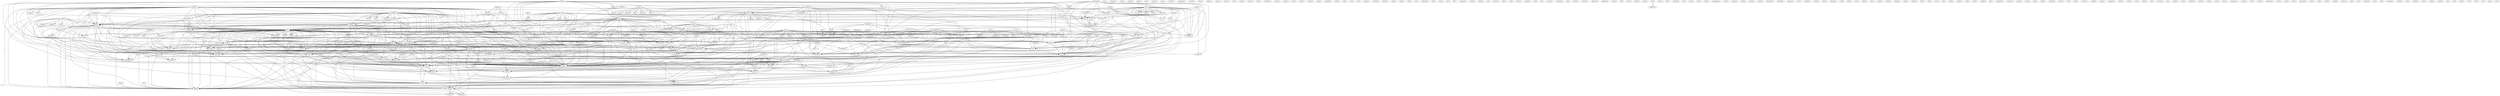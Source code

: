 digraph G {
  home [ label="home(15)" ];
  blast [ label="blast(1)" ];
  pace [ label="pace(4)" ];
  ran [ label="ran(2)" ];
  pinch [ label="pinch(3)" ];
  game [ label="game(21)" ];
  hit [ label="hit(4)" ];
  shot [ label="shot(1)" ];
  park [ label="park(6)" ];
  hit [ label="hit(4)" ];
  run [ label="run(11)" ];
  hit [ label="hit(2)" ];
  weekend [ label="weekend(3)" ];
  field [ label="field(3)" ];
  nobody [ label="nobody(1)" ];
  runs [ label="runs(1)" ];
  win [ label="win(4)" ];
  threw [ label="threw(5)" ];
  plate [ label="plate(2)" ];
  top [ label="top(2)" ];
  win [ label="win(3)" ];
  center [ label="center(4)" ];
  doubleheader [ label="doubleheader(4)" ];
  score [ label="score(5)" ];
  innings [ label="innings(1)" ];
  pinch [ label="pinch(1)" ];
  center [ label="center(1)" ];
  added [ label="added(2)" ];
  inning [ label="inning(6)" ];
  record [ label="record(1)" ];
  solo [ label="solo(1)" ];
  gamed [ label="gamed(1)" ];
  remarked [ label="remarked(4)" ];
  keep [ label="keep(1)" ];
  tire [ label="tire(1)" ];
  comeback [ label="comeback(1)" ];
  staub [ label="staub(1)" ];
  catcher [ label="catcher(1)" ];
  power [ label="power(2)" ];
  gather [ label="gather(1)" ];
  tad [ label="tad(1)" ];
  tie [ label="tie(4)" ];
  roll [ label="roll(1)" ];
  continued [ label="continued(2)" ];
  analysis [ label="analysis(1)" ];
  steve [ label="steve(2)" ];
  battle [ label="battle(1)" ];
  outdueled [ label="outdueled(2)" ];
  start [ label="start(1)" ];
  throws [ label="throws(1)" ];
  dig [ label="dig(1)" ];
  dirt [ label="dirt(1)" ];
  practice [ label="practice(1)" ];
  cause [ label="cause(1)" ];
  chance [ label="chance(2)" ];
  induced [ label="induced(2)" ];
  pop [ label="pop(1)" ];
  bunt [ label="bunt(2)" ];
  attempt [ label="attempt(1)" ];
  strikeout [ label="strikeout(1)" ];
  brought [ label="brought(1)" ];
  centerfielder [ label="centerfielder(1)" ];
  came [ label="came(1)" ];
  outfield [ label="outfield(3)" ];
  pitching [ label="pitching(3)" ];
  hartnett [ label="hartnett(1)" ];
  campanella [ label="campanella(1)" ];
  rose [ label="rose(4)" ];
  singled [ label="singled(1)" ];
  sustain [ label="sustain(1)" ];
  pressure [ label="pressure(1)" ];
  puts [ label="puts(1)" ];
  went [ label="went(1)" ];
  scored [ label="scored(4)" ];
  lot [ label="lot(1)" ];
  play [ label="play(3)" ];
  credit [ label="credit(1)" ];
  play [ label="play(1)" ];
  fly [ label="fly(1)" ];
  platoons [ label="platoons(1)" ];
  lifted [ label="lifted(1)" ];
  narleski [ label="narleski(1)" ];
  doubled [ label="doubled(3)" ];
  moved [ label="moved(1)" ];
  defense [ label="defense(3)" ];
  pitched [ label="pitched(1)" ];
  strawberry [ label="strawberry(2)" ];
  groundout [ label="groundout(1)" ];
  lineup [ label="lineup(1)" ];
  schmidt [ label="schmidt(1)" ];
  cut [ label="cut(1)" ];
  draw [ label="draw(1)" ];
  total [ label="total(1)" ];
  allowed [ label="allowed(3)" ];
  cut [ label="cut(1)" ];
  pitch [ label="pitch(1)" ];
  year [ label="year(3)" ];
  walked [ label="walked(2)" ];
  beat [ label="beat(2)" ];
  speed [ label="speed(3)" ];
  pitch [ label="pitch(2)" ];
  prevent [ label="prevent(1)" ];
  beat [ label="beat(2)" ];
  trouble [ label="trouble(2)" ];
  realize [ label="realize(1)" ];
  ball [ label="ball(4)" ];
  made [ label="made(2)" ];
  go [ label="go(2)" ];
  place [ label="place(5)" ];
  played [ label="played(1)" ];
  takes [ label="takes(1)" ];
  wilhelm [ label="wilhelm(1)" ];
  friday [ label="friday(6)" ];
  won [ label="won(1)" ];
  failed [ label="failed(1)" ];
  way [ label="way(3)" ];
  revitalize [ label="revitalize(1)" ];
  triumphed [ label="triumphed(1)" ];
  tonight [ label="tonight(1)" ];
  won [ label="won(1)" ];
  chopping [ label="chopping(1)" ];
  outshone [ label="outshone(1)" ];
  stole [ label="stole(1)" ];
  decided [ label="decided(1)" ];
  mess [ label="mess(1)" ];
  st [ label="st(2)" ];
  manager [ label="manager(2)" ];
  season [ label="season(5)" ];
  give [ label="give(3)" ];
  dugout [ label="dugout(1)" ];
  battled [ label="battled(1)" ];
  series [ label="series(8)" ];
  bullet [ label="bullet(2)" ];
  dennis [ label="dennis(1)" ];
  joe [ label="joe(1)" ];
  faced [ label="faced(1)" ];
  bench [ label="bench(1)" ];
  hill [ label="hill(1)" ];
  course [ label="course(1)" ];
  sent [ label="sent(1)" ];
  slugfest [ label="slugfest(1)" ];
  earned [ label="earned(1)" ];
  chuck [ label="chuck(2)" ];
  gap [ label="gap(2)" ];
  lashed [ label="lashed(1)" ];
  stop [ label="stop(1)" ];
  baylor [ label="baylor(1)" ];
  pittsburgh [ label="pittsburgh(2)" ];
  edu [ label="edu(2)" ];
  thing [ label="thing(1)" ];
  po [ label="po(2)" ];
  slump [ label="slump(1)" ];
  spoke [ label="spoke(1)" ];
  pitcher [ label="pitcher(1)" ];
  th [ label="th(1)" ];
  back [ label="back(1)" ];
  dxf [ label="dxf(2)" ];
  contest [ label="contest(1)" ];
  week [ label="week(1)" ];
  team [ label="team(7)" ];
  thirteenth [ label="thirteenth(1)" ];
  parrish [ label="parrish(1)" ];
  seesaw [ label="seesaw(1)" ];
  launched [ label="launched(2)" ];
  make [ label="make(1)" ];
  homer [ label="homer(4)" ];
  rocket [ label="rocket(1)" ];
  sign [ label="sign(1)" ];
  drysdale [ label="drysdale(1)" ];
  hitter [ label="hitter(3)" ];
  base [ label="base(1)" ];
  throw [ label="throw(2)" ];
  reached [ label="reached(1)" ];
  chop [ label="chop(2)" ];
  dean [ label="dean(1)" ];
  threat [ label="threat(1)" ];
  rotation [ label="rotation(1)" ];
  glenn [ label="glenn(1)" ];
  montreal [ label="montreal(1)" ];
  santo [ label="santo(3)" ];
  righthander [ label="righthander(1)" ];
  explained [ label="explained(1)" ];
  lacked [ label="lacked(1)" ];
  rube [ label="rube(1)" ];
  bullpen [ label="bullpen(2)" ];
  bottom [ label="bottom(1)" ];
  tried [ label="tried(1)" ];
  maintain [ label="maintain(1)" ];
  lead [ label="lead(2)" ];
  grabbed [ label="grabbed(1)" ];
  triumph [ label="triumph(1)" ];
  ice [ label="ice(1)" ];
  face [ label="face(1)" ];
  part [ label="part(1)" ];
  tommy [ label="tommy(1)" ];
  victory [ label="victory(2)" ];
  bill [ label="bill(5)" ];
  conclude [ label="conclude(1)" ];
  tantrum [ label="tantrum(1)" ];
  schmidt [ label="schmidt(4)" ];
  finger [ label="finger(1)" ];
  affair [ label="affair(1)" ];
  haven [ label="haven(1)" ];
  tudor [ label="tudor(1)" ];
  biz [ label="biz(1)" ];
  christobel [ label="christobel(1)" ];
  trade [ label="trade(1)" ];
  homered [ label="homered(1)" ];
  looked [ label="looked(1)" ];
  felt [ label="felt(1)" ];
  sweep [ label="sweep(1)" ];
  opponent [ label="opponent(1)" ];
  co [ label="co(1)" ];
  cake [ label="cake(1)" ];
  point [ label="point(1)" ];
  pushed [ label="pushed(1)" ];
  saw [ label="saw(1)" ];
  hold [ label="hold(1)" ];
  dome [ label="dome(1)" ];
  cub [ label="cub(1)" ];
  line [ label="line(1)" ];
  grounder [ label="grounder(1)" ];
  fell [ label="fell(1)" ];
  joe [ label="joe(2)" ];
  candelaria [ label="candelaria(1)" ];
  willie [ label="willie(2)" ];
  sutton [ label="sutton(1)" ];
  dodger [ label="dodger(1)" ];
  ott [ label="ott(1)" ];
  division [ label="division(1)" ];
  foster [ label="foster(1)" ];
  mike [ label="mike(1)" ];
  walt [ label="walt(1)" ];
  astrodome [ label="astrodome(2)" ];
  took [ label="took(5)" ];
  schedule [ label="schedule(2)" ];
  shift [ label="shift(1)" ];
  managed [ label="managed(1)" ];
  close [ label="close(1)" ];
  saturday [ label="saturday(6)" ];
  help [ label="help(1)" ];
  faltered [ label="faltered(1)" ];
  franco [ label="franco(1)" ];
  average [ label="average(1)" ];
  chicago [ label="chicago(2)" ];
  lord [ label="lord(1)" ];
  jim [ label="jim(1)" ];
  philadelphia [ label="philadelphia(2)" ];
  munson [ label="munson(1)" ];
  countered [ label="countered(1)" ];
  hank [ label="hank(1)" ];
  age [ label="age(1)" ];
  detroit [ label="detroit(1)" ];
  nastness [ label="nastness(1)" ];
  defensive [ label="defensive(1)" ];
  delahanty [ label="delahanty(1)" ];
  mark [ label="mark(2)" ];
  carter [ label="carter(1)" ];
  davis [ label="davis(1)" ];
  playing [ label="playing(1)" ];
  leads [ label="leads(1)" ];
  fact [ label="fact(3)" ];
  responded [ label="responded(1)" ];
  popped [ label="popped(2)" ];
  winked [ label="winked(1)" ];
  rick [ label="rick(1)" ];
  baltimore [ label="baltimore(4)" ];
  reese [ label="reese(1)" ];
  wall [ label="wall(1)" ];
  foot [ label="foot(1)" ];
  denied [ label="denied(1)" ];
  seems [ label="seems(1)" ];
  gordon [ label="gordon(1)" ];
  met [ label="met(2)" ];
  afternoon [ label="afternoon(2)" ];
  wound [ label="wound(1)" ];
  lost [ label="lost(1)" ];
  klein [ label="klein(1)" ];
  fired [ label="fired(1)" ];
  francisco [ label="francisco(1)" ];
  appeared [ label="appeared(1)" ];
  california [ label="california(1)" ];
  ernie [ label="ernie(2)" ];
  tug [ label="tug(1)" ];
  casey [ label="casey(1)" ];
  robin [ label="robin(1)" ];
  ralph [ label="ralph(1)" ];
  nolan [ label="nolan(2)" ];
  oaksaselphia [ label="oaksaselphia(1)" ];
  lance [ label="lance(1)" ];
  support [ label="support(1)" ];
  boone [ label="boone(2)" ];
  grounded [ label="grounded(1)" ];
  entered [ label="entered(2)" ];
  aaron [ label="aaron(3)" ];
  diego [ label="diego(1)" ];
  infield [ label="infield(1)" ];
  mackey [ label="mackey(1)" ];
  league [ label="league(1)" ];
  milwaukee [ label="milwaukee(1)" ];
  allen [ label="allen(1)" ];
  ed [ label="ed(1)" ];
  told [ label="told(1)" ];
  blackwell [ label="blackwell(1)" ];
  fernando [ label="fernando(1)" ];
  west [ label="west(2)" ];
  reulbach [ label="reulbach(1)" ];
  tossed [ label="tossed(1)" ];
  john [ label="john(4)" ];
  hurled [ label="hurled(1)" ];
  man [ label="man(1)" ];
  threatened [ label="threatened(1)" ];
  ernie [ label="ernie(1)" ];
  joe [ label="joe(1)" ];
  brock [ label="brock(1)" ];
  browning [ label="browning(1)" ];
  stuff [ label="stuff(1)" ];
  nellie [ label="nellie(1)" ];
  scott [ label="scott(1)" ];
  deficit [ label="deficit(1)" ];
  plan [ label="plan(1)" ];
  seaver [ label="seaver(1)" ];
  seattle [ label="seattle(1)" ];
  tekulve [ label="tekulve(3)" ];
  order [ label="order(1)" ];
  spot [ label="spot(1)" ];
  bunning [ label="bunning(1)" ];
  couple [ label="couple(1)" ];
  found [ label="found(1)" ];
  refused [ label="refused(1)" ];
  trillo [ label="trillo(1)" ];
  ryne [ label="ryne(1)" ];
  error [ label="error(1)" ];
  pull [ label="pull(1)" ];
  furillo [ label="furillo(1)" ];
  subject [ label="subject(1)" ];
  bert [ label="bert(1)" ];
  erase [ label="erase(1)" ];
  york [ label="york(3)" ];
  waddell [ label="waddell(1)" ];
  niekro [ label="niekro(1)" ];
  cruz [ label="cruz(2)" ];
  alexander [ label="alexander(2)" ];
  carlton [ label="carlton(3)" ];
  time [ label="time(3)" ];
  shallow [ label="shallow(1)" ];
  bell [ label="bell(3)" ];
  kiki [ label="kiki(1)" ];
  klein [ label="klein(4)" ];
  strike [ label="strike(1)" ];
  poem [ label="poem(1)" ];
  minnesota [ label="minnesota(1)" ];
  marichal [ label="marichal(1)" ];
  ground [ label="ground(1)" ];
  grover [ label="grover(1)" ];
  ron [ label="ron(2)" ];
  doug [ label="doug(1)" ];
  phillie [ label="phillie(1)" ];
  wynn [ label="wynn(1)" ];
  clemente [ label="clemente(1)" ];
  wilson [ label="wilson(1)" ];
  carl [ label="carl(1)" ];
  sunday [ label="sunday(8)" ];
  dick [ label="dick(4)" ];
  eddie [ label="eddie(1)" ];
  reuschel [ label="reuschel(1)" ];
  winfield [ label="winfield(1)" ];
  jackie [ label="jackie(1)" ];
  mcginnity [ label="mcginnity(1)" ];
  reason [ label="reason(1)" ];
  orosco [ label="orosco(1)" ];
  lasts [ label="lasts(1)" ];
  monday [ label="monday(2)" ];
  stood [ label="stood(1)" ];
  afford [ label="afford(2)" ];
  slid [ label="slid(1)" ];
  mccovey [ label="mccovey(1)" ];
  job [ label="job(1)" ];
  ray [ label="ray(1)" ];
  runner [ label="runner(1)" ];
  astro [ label="astro(1)" ];
  paige [ label="paige(2)" ];
  cuyler [ label="cuyler(2)" ];
  lombardi [ label="lombardi(1)" ];
  boston [ label="boston(1)" ];
  redding [ label="redding(1)" ];
  doran [ label="doran(1)" ];
  cleveland [ label="cleveland(2)" ];
  jesse [ label="jesse(1)" ];
  bowa [ label="bowa(1)" ];
  ron [ label="ron(2)" ];
  washington [ label="washington(1)" ];
  wagner [ label="wagner(1)" ];
  sandberg [ label="sandberg(2)" ];
  boswaukta [ label="boswaukta(1)" ];
  chet [ label="chet(1)" ];
  martinez [ label="martinez(1)" ];
  variety [ label="variety(1)" ];
  smith [ label="smith(2)" ];
  valenzuela [ label="valenzuela(1)" ];
  honus [ label="honus(1)" ];
  ashburn [ label="ashburn(4)" ];
  gary [ label="gary(1)" ];
  kiner [ label="kiner(1)" ];
  possessed [ label="possessed(1)" ];
  lee [ label="lee(1)" ];
  pete [ label="pete(2)" ];
  gordon [ label="gordon(1)" ];
  brewer [ label="brewer(2)" ];
  barry [ label="barry(1)" ];
  vida [ label="vida(1)" ];
  month [ label="month(1)" ];
  swiped [ label="swiped(1)" ];
  dawson [ label="dawson(1)" ];
  hug [ label="hug(1)" ];
  houston [ label="houston(2)" ];
  fox [ label="fox(2)" ];
  madlock [ label="madlock(1)" ];
  wee [ label="wee(1)" ];
  burdette [ label="burdette(1)" ];
  tom [ label="tom(2)" ];
  pee [ label="pee(1)" ];
  wondered [ label="wondered(1)" ];
  heaven [ label="heaven(1)" ];
  ryan [ label="ryan(2)" ];
  mookie [ label="mookie(1)" ];
  madlock [ label="madlock(1)" ];
  bruce [ label="bruce(2)" ];
  sutter [ label="sutter(2)" ];
  mcgriff [ label="mcgriff(2)" ];
  city [ label="city(1)" ];
  mel [ label="mel(2)" ];
  thurm [ label="thurm(1)" ];
  atas [ label="atas(1)" ];
  cwru [ label="cwru(2)" ];
  roy [ label="roy(1)" ];
  papa [ label="papa(2)" ];
  jose [ label="jose(2)" ];
  mcgraw [ label="mcgraw(1)" ];
  home -> blast [ label="1" ];
  home -> pace [ label="1" ];
  home -> ran [ label="1" ];
  home -> pinch [ label="1" ];
  home -> game [ label="1" ];
  home -> hit [ label="1" ];
  home -> shot [ label="1" ];
  home -> park [ label="1" ];
  home -> hit [ label="1" ];
  home -> run [ label="2" ];
  home -> hit [ label="1" ];
  home -> weekend [ label="1" ];
  home -> field [ label="1" ];
  home -> nobody [ label="2" ];
  home -> runs [ label="8" ];
  home -> win [ label="1" ];
  home -> threw [ label="1" ];
  home -> plate [ label="2" ];
  home -> top [ label="1" ];
  home -> win [ label="1" ];
  home -> center [ label="1" ];
  home -> doubleheader [ label="1" ];
  home -> score [ label="1" ];
  home -> innings [ label="1" ];
  home -> pinch [ label="1" ];
  home -> center [ label="1" ];
  home -> added [ label="1" ];
  home -> inning [ label="1" ];
  home -> record [ label="1" ];
  home -> solo [ label="1" ];
  home -> gamed [ label="1" ];
  home -> remarked [ label="2" ];
  home -> keep [ label="1" ];
  power -> remarked [ label="1" ];
  tie -> roll [ label="1" ];
  tie -> continued [ label="1" ];
  tie -> innings [ label="1" ];
  steve -> battle [ label="1" ];
  steve -> game [ label="2" ];
  steve -> outdueled [ label="2" ];
  steve -> start [ label="1" ];
  steve -> throws [ label="1" ];
  steve -> dig [ label="1" ];
  steve -> dirt [ label="1" ];
  steve -> practice [ label="1" ];
  chance -> pinch [ label="1" ];
  chance -> induced [ label="1" ];
  chance -> hit [ label="1" ];
  chance -> hit [ label="1" ];
  chance -> pop [ label="1" ];
  chance -> hit [ label="1" ];
  chance -> bunt [ label="1" ];
  chance -> attempt [ label="1" ];
  chance -> strikeout [ label="1" ];
  chance -> brought [ label="1" ];
  chance -> pinch [ label="1" ];
  chance -> centerfielder [ label="1" ];
  chance -> came [ label="1" ];
  chance -> inning [ label="1" ];
  outfield -> hit [ label="1" ];
  outfield -> hit [ label="1" ];
  outfield -> hit [ label="1" ];
  outfield -> runs [ label="1" ];
  outfield -> pitching [ label="1" ];
  rose -> singled [ label="1" ];
  rose -> sustain [ label="1" ];
  rose -> pace [ label="1" ];
  rose -> hit [ label="1" ];
  rose -> pressure [ label="1" ];
  rose -> hit [ label="1" ];
  rose -> hit [ label="1" ];
  rose -> puts [ label="1" ];
  rose -> went [ label="1" ];
  rose -> scored [ label="1" ];
  rose -> lot [ label="1" ];
  rose -> play [ label="1" ];
  rose -> top [ label="1" ];
  rose -> credit [ label="1" ];
  rose -> play [ label="1" ];
  rose -> center [ label="1" ];
  rose -> fly [ label="1" ];
  rose -> center [ label="1" ];
  rose -> platoons [ label="1" ];
  rose -> lifted [ label="1" ];
  doubled -> moved [ label="1" ];
  doubled -> defense [ label="1" ];
  doubled -> pitched [ label="1" ];
  doubled -> win [ label="1" ];
  doubled -> win [ label="1" ];
  doubled -> gamed [ label="1" ];
  strawberry -> singled [ label="1" ];
  strawberry -> ran [ label="1" ];
  strawberry -> pinch [ label="1" ];
  strawberry -> induced [ label="1" ];
  strawberry -> groundout [ label="1" ];
  strawberry -> run [ label="1" ];
  strawberry -> top [ label="1" ];
  strawberry -> pinch [ label="1" ];
  strawberry -> inning [ label="1" ];
  schmidt -> singled [ label="1" ];
  schmidt -> cut [ label="1" ];
  schmidt -> draw [ label="1" ];
  schmidt -> total [ label="1" ];
  schmidt -> allowed [ label="1" ];
  schmidt -> cut [ label="1" ];
  schmidt -> run [ label="1" ];
  schmidt -> pitch [ label="1" ];
  schmidt -> year [ label="1" ];
  schmidt -> walked [ label="1" ];
  schmidt -> beat [ label="1" ];
  schmidt -> speed [ label="1" ];
  schmidt -> pitch [ label="1" ];
  schmidt -> prevent [ label="1" ];
  schmidt -> beat [ label="1" ];
  schmidt -> trouble [ label="1" ];
  schmidt -> realize [ label="1" ];
  schmidt -> ball [ label="1" ];
  moved -> defense [ label="1" ];
  moved -> singled [ label="1" ];
  moved -> made [ label="1" ];
  moved -> go [ label="1" ];
  moved -> place [ label="1" ];
  moved -> played [ label="1" ];
  defense -> takes [ label="1" ];
  defense -> year [ label="1" ];
  defense -> runs [ label="1" ];
  singled -> ran [ label="1" ];
  singled -> pinch [ label="1" ];
  singled -> hit [ label="1" ];
  singled -> hit [ label="1" ];
  singled -> run [ label="1" ];
  singled -> hit [ label="1" ];
  singled -> top [ label="1" ];
  singled -> pinch [ label="1" ];
  singled -> inning [ label="1" ];
  friday -> won [ label="1" ];
  friday -> game [ label="2" ];
  friday -> failed [ label="1" ];
  friday -> outdueled [ label="1" ];
  friday -> way [ label="1" ];
  friday -> revitalize [ label="1" ];
  friday -> pitched [ label="1" ];
  friday -> roll [ label="1" ];
  friday -> triumphed [ label="1" ];
  friday -> tonight [ label="1" ];
  friday -> won [ label="1" ];
  friday -> chopping [ label="1" ];
  friday -> continued [ label="2" ];
  friday -> outshone [ label="1" ];
  friday -> doubleheader [ label="1" ];
  friday -> stole [ label="1" ];
  friday -> pitching [ label="1" ];
  friday -> decided [ label="1" ];
  friday -> mess [ label="1" ];
  friday -> st [ label="1" ];
  friday -> manager [ label="1" ];
  pace -> season [ label="1" ];
  pace -> give [ label="1" ];
  pace -> record [ label="1" ];
  battled -> innings [ label="1" ];
  battled -> series [ label="1" ];
  cut -> bullet [ label="1" ];
  cut -> threw [ label="1" ];
  cut -> center [ label="1" ];
  cut -> prevent [ label="1" ];
  cut -> center [ label="1" ];
  joe -> game [ label="1" ];
  joe -> faced [ label="1" ];
  joe -> bench [ label="1" ];
  joe -> pitched [ label="1" ];
  joe -> hill [ label="1" ];
  joe -> course [ label="1" ];
  joe -> pitching [ label="1" ];
  joe -> sent [ label="1" ];
  joe -> slugfest [ label="1" ];
  joe -> inning [ label="1" ];
  joe -> earned [ label="1" ];
  chuck -> hit [ label="1" ];
  chuck -> gap [ label="1" ];
  chuck -> pressure [ label="1" ];
  chuck -> hit [ label="1" ];
  chuck -> hit [ label="1" ];
  chuck -> puts [ label="1" ];
  chuck -> lot [ label="1" ];
  chuck -> lashed [ label="1" ];
  chuck -> credit [ label="1" ];
  chuck -> center [ label="1" ];
  chuck -> center [ label="1" ];
  chuck -> platoons [ label="1" ];
  pittsburgh -> edu [ label="1" ];
  pittsburgh -> thing [ label="1" ];
  pittsburgh -> po [ label="1" ];
  pittsburgh -> park [ label="1" ];
  pittsburgh -> slump [ label="1" ];
  pittsburgh -> weekend [ label="1" ];
  pittsburgh -> spoke [ label="1" ];
  pittsburgh -> play [ label="1" ];
  pittsburgh -> play [ label="1" ];
  pittsburgh -> pitcher [ label="1" ];
  pittsburgh -> th [ label="1" ];
  pittsburgh -> st [ label="1" ];
  pittsburgh -> back [ label="1" ];
  pittsburgh -> dxf [ label="1" ];
  ran -> made [ label="1" ];
  season -> place [ label="1" ];
  team -> edu [ label="1" ];
  team -> thing [ label="1" ];
  team -> po [ label="1" ];
  team -> park [ label="1" ];
  team -> slump [ label="1" ];
  team -> weekend [ label="1" ];
  team -> spoke [ label="1" ];
  team -> beat [ label="1" ];
  team -> play [ label="1" ];
  team -> speed [ label="1" ];
  team -> give [ label="1" ];
  team -> play [ label="1" ];
  team -> pitcher [ label="1" ];
  team -> beat [ label="1" ];
  team -> series [ label="2" ];
  team -> st [ label="1" ];
  team -> dxf [ label="1" ];
  team -> remarked [ label="2" ];
  launched -> park [ label="1" ];
  launched -> run [ label="1" ];
  launched -> make [ label="1" ];
  launched -> runs [ label="1" ];
  launched -> win [ label="1" ];
  launched -> win [ label="1" ];
  launched -> center [ label="1" ];
  launched -> homer [ label="2" ];
  launched -> score [ label="1" ];
  launched -> rocket [ label="1" ];
  launched -> center [ label="1" ];
  launched -> sign [ label="1" ];
  drysdale -> game [ label="1" ];
  drysdale -> hill [ label="1" ];
  drysdale -> pitch [ label="1" ];
  drysdale -> pitch [ label="1" ];
  drysdale -> hitter [ label="1" ];
  drysdale -> base [ label="1" ];
  drysdale -> sent [ label="1" ];
  drysdale -> throw [ label="1" ];
  drysdale -> reached [ label="1" ];
  drysdale -> chop [ label="1" ];
  drysdale -> remarked [ label="1" ];
  edu -> game [ label="1" ];
  montreal -> way [ label="1" ];
  montreal -> po [ label="1" ];
  montreal -> roll [ label="1" ];
  montreal -> weekend [ label="1" ];
  montreal -> continued [ label="1" ];
  montreal -> series [ label="1" ];
  montreal -> dxf [ label="1" ];
  santo -> bullet [ label="1" ];
  santo -> righthander [ label="1" ];
  santo -> cut [ label="1" ];
  santo -> run [ label="1" ];
  santo -> make [ label="1" ];
  santo -> threw [ label="1" ];
  santo -> center [ label="1" ];
  santo -> homer [ label="1" ];
  santo -> center [ label="1" ];
  santo -> played [ label="1" ];
  santo -> ball [ label="1" ];
  bullpen -> bottom [ label="1" ];
  bullpen -> tried [ label="1" ];
  bullpen -> maintain [ label="1" ];
  bullpen -> lead [ label="1" ];
  bullpen -> grabbed [ label="1" ];
  bullpen -> runs [ label="1" ];
  bullpen -> triumph [ label="1" ];
  bullpen -> ice [ label="1" ];
  pinch -> induced [ label="1" ];
  pinch -> hit [ label="1" ];
  pinch -> hit [ label="1" ];
  pinch -> pop [ label="1" ];
  pinch -> hit [ label="1" ];
  pinch -> hitter [ label="1" ];
  pinch -> brought [ label="1" ];
  pinch -> centerfielder [ label="1" ];
  pinch -> inning [ label="1" ];
  victory -> game [ label="1" ];
  victory -> bill [ label="1" ];
  victory -> walked [ label="1" ];
  victory -> back [ label="1" ];
  schmidt -> draw [ label="1" ];
  schmidt -> total [ label="1" ];
  schmidt -> allowed [ label="1" ];
  schmidt -> cut [ label="1" ];
  schmidt -> run [ label="1" ];
  schmidt -> pitch [ label="1" ];
  schmidt -> year [ label="1" ];
  schmidt -> walked [ label="1" ];
  schmidt -> beat [ label="1" ];
  schmidt -> speed [ label="1" ];
  schmidt -> pitch [ label="1" ];
  schmidt -> prevent [ label="1" ];
  schmidt -> beat [ label="1" ];
  schmidt -> trouble [ label="1" ];
  schmidt -> realize [ label="1" ];
  schmidt -> ball [ label="1" ];
  won -> affair [ label="1" ];
  bullet -> plate [ label="1" ];
  bullet -> keep [ label="1" ];
  induced -> groundout [ label="1" ];
  induced -> pop [ label="1" ];
  induced -> centerfielder [ label="1" ];
  induced -> inning [ label="1" ];
  game -> bill [ label="1" ];
  game -> outdueled [ label="1" ];
  game -> trade [ label="1" ];
  game -> homered [ label="1" ];
  game -> looked [ label="1" ];
  game -> won [ label="2" ];
  game -> walked [ label="1" ];
  game -> felt [ label="1" ];
  game -> win [ label="1" ];
  game -> sweep [ label="1" ];
  game -> win [ label="1" ];
  game -> score [ label="1" ];
  game -> innings [ label="1" ];
  game -> series [ label="5" ];
  game -> opponent [ label="1" ];
  game -> st [ label="2" ];
  game -> co [ label="1" ];
  bill -> failed [ label="1" ];
  bill -> allowed [ label="1" ];
  bill -> righthander [ label="1" ];
  bill -> lead [ label="1" ];
  bill -> park [ label="1" ];
  bill -> run [ label="1" ];
  bill -> homered [ label="1" ];
  bill -> won [ label="1" ];
  bill -> scored [ label="1" ];
  bill -> walked [ label="1" ];
  bill -> runs [ label="1" ];
  bill -> bunt [ label="1" ];
  bill -> point [ label="1" ];
  bill -> doubleheader [ label="1" ];
  bill -> innings [ label="1" ];
  bill -> pushed [ label="1" ];
  bill -> saw [ label="1" ];
  bill -> hold [ label="1" ];
  bill -> played [ label="1" ];
  failed -> lead [ label="1" ];
  failed -> homered [ label="1" ];
  failed -> tonight [ label="1" ];
  failed -> won [ label="1" ];
  failed -> mess [ label="1" ];
  failed -> manager [ label="1" ];
  failed -> hold [ label="1" ];
  hit -> gap [ label="1" ];
  hit -> park [ label="1" ];
  hit -> made [ label="1" ];
  hit -> pop [ label="1" ];
  hit -> weekend [ label="1" ];
  hit -> line [ label="1" ];
  hit -> field [ label="1" ];
  hit -> nobody [ label="2" ];
  hit -> runs [ label="4" ];
  hit -> win [ label="1" ];
  hit -> threw [ label="2" ];
  hit -> lashed [ label="1" ];
  hit -> win [ label="1" ];
  hit -> center [ label="1" ];
  hit -> score [ label="1" ];
  hit -> innings [ label="1" ];
  hit -> brought [ label="1" ];
  hit -> pinch [ label="1" ];
  hit -> center [ label="1" ];
  hit -> added [ label="1" ];
  hit -> centerfielder [ label="1" ];
  hit -> grounder [ label="1" ];
  hit -> inning [ label="2" ];
  hit -> back [ label="1" ];
  hit -> remarked [ label="2" ];
  way -> roll [ label="1" ];
  way -> continued [ label="1" ];
  joe -> faced [ label="1" ];
  joe -> bench [ label="1" ];
  joe -> pitched [ label="1" ];
  joe -> hill [ label="1" ];
  joe -> course [ label="1" ];
  joe -> pitching [ label="1" ];
  joe -> sent [ label="1" ];
  joe -> slugfest [ label="1" ];
  joe -> inning [ label="1" ];
  joe -> earned [ label="1" ];
  willie -> pitch [ label="1" ];
  willie -> pitch [ label="1" ];
  willie -> base [ label="1" ];
  willie -> reached [ label="1" ];
  willie -> chop [ label="1" ];
  foster -> lead [ label="1" ];
  foster -> homered [ label="1" ];
  foster -> won [ label="1" ];
  foster -> outshone [ label="1" ];
  foster -> doubleheader [ label="1" ];
  foster -> hold [ label="1" ];
  astrodome -> weekend [ label="1" ];
  astrodome -> took [ label="1" ];
  astrodome -> doubleheader [ label="1" ];
  astrodome -> series [ label="1" ];
  schedule -> gap [ label="1" ];
  schedule -> shift [ label="1" ];
  schedule -> managed [ label="1" ];
  schedule -> pitching [ label="1" ];
  schedule -> close [ label="1" ];
  faced -> felt [ label="1" ];
  faced -> series [ label="1" ];
  faced -> slugfest [ label="1" ];
  saturday -> triumphed [ label="1" ];
  saturday -> help [ label="1" ];
  saturday -> win [ label="1" ];
  saturday -> win [ label="1" ];
  saturday -> outshone [ label="1" ];
  saturday -> doubleheader [ label="1" ];
  saturday -> score [ label="1" ];
  saturday -> slugfest [ label="1" ];
  saturday -> earned [ label="1" ];
  allowed -> maintain [ label="1" ];
  allowed -> cut [ label="1" ];
  allowed -> lead [ label="1" ];
  allowed -> hit [ label="1" ];
  allowed -> run [ label="2" ];
  allowed -> hit [ label="1" ];
  allowed -> line [ label="1" ];
  allowed -> field [ label="1" ];
  allowed -> scored [ label="1" ];
  allowed -> runs [ label="1" ];
  allowed -> threw [ label="1" ];
  allowed -> bunt [ label="1" ];
  allowed -> prevent [ label="1" ];
  allowed -> innings [ label="1" ];
  allowed -> pushed [ label="1" ];
  allowed -> faltered [ label="1" ];
  allowed -> inning [ label="1" ];
  allowed -> ball [ label="1" ];
  chicago -> weekend [ label="2" ];
  philadelphia -> weekend [ label="1" ];
  hank -> lead [ label="1" ];
  hank -> homered [ label="1" ];
  hank -> won [ label="1" ];
  hank -> doubleheader [ label="1" ];
  hank -> hold [ label="1" ];
  cut -> threw [ label="1" ];
  cut -> center [ label="1" ];
  cut -> prevent [ label="1" ];
  cut -> center [ label="1" ];
  pitched -> won [ label="1" ];
  mark -> help [ label="1" ];
  mark -> win [ label="1" ];
  mark -> win [ label="1" ];
  mark -> score [ label="1" ];
  mark -> earned [ label="1" ];
  davis -> run [ label="1" ];
  davis -> tonight [ label="1" ];
  davis -> help [ label="1" ];
  davis -> chopping [ label="1" ];
  davis -> win [ label="1" ];
  davis -> win [ label="1" ];
  davis -> give [ label="1" ];
  davis -> playing [ label="1" ];
  davis -> score [ label="2" ];
  davis -> stole [ label="1" ];
  davis -> decided [ label="1" ];
  davis -> leads [ label="1" ];
  davis -> fact [ label="1" ];
  davis -> mess [ label="1" ];
  davis -> responded [ label="1" ];
  davis -> manager [ label="1" ];
  davis -> inning [ label="1" ];
  davis -> popped [ label="1" ];
  davis -> earned [ label="1" ];
  davis -> winked [ label="1" ];
  baltimore -> tonight [ label="1" ];
  baltimore -> weekend [ label="1" ];
  baltimore -> chopping [ label="1" ];
  baltimore -> pitch [ label="1" ];
  baltimore -> beat [ label="1" ];
  baltimore -> pitch [ label="1" ];
  baltimore -> stole [ label="1" ];
  baltimore -> base [ label="1" ];
  baltimore -> beat [ label="1" ];
  baltimore -> decided [ label="1" ];
  baltimore -> series [ label="1" ];
  baltimore -> mess [ label="1" ];
  baltimore -> reached [ label="1" ];
  baltimore -> st [ label="1" ];
  baltimore -> manager [ label="1" ];
  baltimore -> chop [ label="1" ];
  baltimore -> dxf [ label="1" ];
  lead -> homered [ label="1" ];
  lead -> won [ label="1" ];
  gap -> center [ label="1" ];
  gap -> center [ label="1" ];
  gap -> pitching [ label="1" ];
  park -> hit [ label="1" ];
  park -> run [ label="1" ];
  park -> wall [ label="1" ];
  park -> hit [ label="1" ];
  park -> won [ label="1" ];
  park -> spoke [ label="1" ];
  park -> runs [ label="1" ];
  park -> win [ label="1" ];
  park -> affair [ label="1" ];
  park -> foot [ label="1" ];
  park -> win [ label="1" ];
  park -> homer [ label="2" ];
  park -> took [ label="1" ];
  park -> series [ label="1" ];
  made -> place [ label="1" ];
  hit -> pop [ label="1" ];
  hit -> weekend [ label="1" ];
  hit -> line [ label="1" ];
  hit -> field [ label="1" ];
  hit -> nobody [ label="2" ];
  hit -> runs [ label="4" ];
  hit -> win [ label="1" ];
  hit -> threw [ label="2" ];
  hit -> lashed [ label="1" ];
  hit -> win [ label="1" ];
  hit -> center [ label="1" ];
  hit -> score [ label="1" ];
  hit -> innings [ label="1" ];
  hit -> brought [ label="1" ];
  hit -> pinch [ label="1" ];
  hit -> center [ label="1" ];
  hit -> added [ label="1" ];
  hit -> centerfielder [ label="1" ];
  hit -> grounder [ label="1" ];
  hit -> inning [ label="2" ];
  hit -> back [ label="1" ];
  hit -> remarked [ label="2" ];
  run -> hit [ label="2" ];
  run -> make [ label="1" ];
  run -> scored [ label="1" ];
  run -> top [ label="1" ];
  run -> playing [ label="1" ];
  run -> homer [ label="1" ];
  run -> score [ label="1" ];
  run -> innings [ label="1" ];
  run -> pinch [ label="1" ];
  run -> grounder [ label="2" ];
  run -> faltered [ label="1" ];
  run -> inning [ label="2" ];
  run -> back [ label="2" ];
  run -> popped [ label="1" ];
  run -> solo [ label="1" ];
  gordon -> course [ label="1" ];
  gordon -> pitching [ label="1" ];
  gordon -> inning [ label="1" ];
  met -> afternoon [ label="1" ];
  klein -> hit [ label="1" ];
  klein -> fired [ label="1" ];
  klein -> puts [ label="2" ];
  klein -> lot [ label="2" ];
  klein -> lashed [ label="1" ];
  klein -> plate [ label="1" ];
  klein -> credit [ label="2" ];
  klein -> center [ label="1" ];
  klein -> trouble [ label="1" ];
  klein -> center [ label="1" ];
  klein -> platoons [ label="2" ];
  klein -> keep [ label="1" ];
  francisco -> appeared [ label="1" ];
  francisco -> weekend [ label="1" ];
  francisco -> managed [ label="1" ];
  francisco -> doubleheader [ label="1" ];
  francisco -> pitching [ label="1" ];
  francisco -> series [ label="1" ];
  francisco -> st [ label="1" ];
  francisco -> close [ label="1" ];
  francisco -> dxf [ label="1" ];
  ernie -> threw [ label="1" ];
  ernie -> center [ label="1" ];
  ernie -> center [ label="1" ];
  ernie -> ball [ label="1" ];
  hit -> weekend [ label="1" ];
  hit -> line [ label="1" ];
  hit -> field [ label="1" ];
  hit -> nobody [ label="2" ];
  hit -> runs [ label="4" ];
  hit -> win [ label="1" ];
  hit -> threw [ label="2" ];
  hit -> lashed [ label="1" ];
  hit -> win [ label="1" ];
  hit -> center [ label="1" ];
  hit -> score [ label="1" ];
  hit -> innings [ label="1" ];
  hit -> brought [ label="1" ];
  hit -> pinch [ label="1" ];
  hit -> center [ label="1" ];
  hit -> added [ label="1" ];
  hit -> centerfielder [ label="1" ];
  hit -> grounder [ label="1" ];
  hit -> inning [ label="2" ];
  hit -> back [ label="1" ];
  hit -> remarked [ label="2" ];
  nolan -> scored [ label="1" ];
  nolan -> walked [ label="1" ];
  nolan -> back [ label="1" ];
  weekend -> threw [ label="1" ];
  weekend -> took [ label="1" ];
  weekend -> place [ label="1" ];
  weekend -> doubleheader [ label="1" ];
  weekend -> series [ label="1" ];
  weekend -> st [ label="1" ];
  weekend -> dxf [ label="1" ];
  boone -> grounded [ label="1" ];
  boone -> entered [ label="1" ];
  aaron -> won [ label="1" ];
  aaron -> homer [ label="1" ];
  aaron -> doubleheader [ label="1" ];
  aaron -> hold [ label="1" ];
  won -> affair [ label="1" ];
  diego -> series [ label="1" ];
  diego -> st [ label="1" ];
  diego -> dxf [ label="1" ];
  field -> hitter [ label="1" ];
  field -> place [ label="1" ];
  field -> inning [ label="1" ];
  allen -> puts [ label="1" ];
  allen -> lot [ label="1" ];
  allen -> credit [ label="1" ];
  allen -> entered [ label="1" ];
  allen -> ed [ label="1" ];
  allen -> platoons [ label="1" ];
  allen -> popped [ label="1" ];
  grounded -> play [ label="1" ];
  grounded -> hitter [ label="1" ];
  grounded -> play [ label="1" ];
  grounded -> ed [ label="1" ];
  grounded -> pinch [ label="1" ];
  pitch -> win [ label="1" ];
  pitch -> win [ label="1" ];
  pitch -> center [ label="1" ];
  pitch -> homer [ label="1" ];
  pitch -> score [ label="1" ];
  pitch -> rocket [ label="1" ];
  pitch -> center [ label="1" ];
  pitch -> sign [ label="1" ];
  year -> nobody [ label="1" ];
  year -> runs [ label="1" ];
  year -> threw [ label="1" ];
  year -> told [ label="1" ];
  year -> remarked [ label="1" ];
  scored -> walked [ label="2" ];
  scored -> win [ label="2" ];
  scored -> bunt [ label="1" ];
  scored -> top [ label="1" ];
  scored -> go [ label="1" ];
  scored -> win [ label="2" ];
  scored -> place [ label="1" ];
  scored -> innings [ label="1" ];
  scored -> pushed [ label="1" ];
  scored -> solo [ label="1" ];
  walked -> beat [ label="1" ];
  walked -> hitter [ label="1" ];
  walked -> entered [ label="1" ];
  walked -> beat [ label="1" ];
  walked -> pinch [ label="1" ];
  john -> continued [ label="1" ];
  john -> hurled [ label="1" ];
  john -> man [ label="1" ];
  john -> threatened [ label="1" ];
  john -> opponent [ label="1" ];
  john -> fact [ label="1" ];
  john -> st [ label="1" ];
  john -> manager [ label="1" ];
  john -> inning [ label="1" ];
  ernie -> threw [ label="1" ];
  ernie -> center [ label="1" ];
  ernie -> center [ label="1" ];
  ernie -> ball [ label="1" ];
  joe -> pitching [ label="1" ];
  joe -> sent [ label="1" ];
  joe -> slugfest [ label="1" ];
  joe -> inning [ label="1" ];
  joe -> earned [ label="1" ];
  runs -> threw [ label="1" ];
  runs -> bunt [ label="1" ];
  runs -> triumph [ label="1" ];
  runs -> doubleheader [ label="1" ];
  runs -> score [ label="1" ];
  runs -> innings [ label="4" ];
  runs -> pushed [ label="1" ];
  runs -> added [ label="1" ];
  runs -> ice [ label="1" ];
  runs -> record [ label="1" ];
  runs -> solo [ label="2" ];
  runs -> remarked [ label="2" ];
  win -> score [ label="1" ];
  win -> back [ label="1" ];
  beat -> win [ label="1" ];
  threw -> told [ label="1" ];
  threw -> inning [ label="1" ];
  threw -> remarked [ label="1" ];
  continued -> pitching [ label="1" ];
  tekulve -> hitter [ label="1" ];
  tekulve -> place [ label="1" ];
  tekulve -> order [ label="1" ];
  tekulve -> spot [ label="1" ];
  tekulve -> inning [ label="1" ];
  plate -> center [ label="1" ];
  plate -> center [ label="1" ];
  plate -> keep [ label="1" ];
  play -> hitter [ label="1" ];
  play -> pitcher [ label="1" ];
  play -> pinch [ label="1" ];
  play -> series [ label="1" ];
  speed -> couple [ label="1" ];
  speed -> prevent [ label="1" ];
  speed -> ball [ label="1" ];
  speed -> remarked [ label="1" ];
  bunt -> brought [ label="1" ];
  bunt -> pinch [ label="1" ];
  bunt -> centerfielder [ label="1" ];
  bunt -> inning [ label="1" ];
  york -> play [ label="1" ];
  york -> pitcher [ label="1" ];
  york -> th [ label="1" ];
  york -> st [ label="2" ];
  york -> back [ label="1" ];
  york -> dxf [ label="2" ];
  pitch -> win [ label="1" ];
  pitch -> center [ label="1" ];
  pitch -> homer [ label="1" ];
  pitch -> score [ label="1" ];
  pitch -> rocket [ label="1" ];
  pitch -> center [ label="1" ];
  pitch -> sign [ label="1" ];
  top -> pinch [ label="1" ];
  top -> inning [ label="1" ];
  niekro -> sent [ label="1" ];
  niekro -> slugfest [ label="1" ];
  cruz -> stole [ label="1" ];
  cruz -> base [ label="1" ];
  cruz -> decided [ label="1" ];
  cruz -> mess [ label="1" ];
  cruz -> reached [ label="1" ];
  cruz -> manager [ label="1" ];
  cruz -> chop [ label="1" ];
  alexander -> took [ label="1" ];
  alexander -> beat [ label="1" ];
  carlton -> win [ label="1" ];
  carlton -> beat [ label="1" ];
  go -> time [ label="1" ];
  go -> shallow [ label="1" ];
  hitter -> throw [ label="1" ];
  bell -> point [ label="1" ];
  bell -> prevent [ label="1" ];
  bell -> saw [ label="1" ];
  bell -> grounder [ label="1" ];
  bell -> back [ label="1" ];
  bell -> ball [ label="1" ];
  win -> score [ label="1" ];
  win -> back [ label="1" ];
  klein -> credit [ label="2" ];
  klein -> center [ label="1" ];
  klein -> trouble [ label="1" ];
  klein -> center [ label="1" ];
  klein -> platoons [ label="2" ];
  klein -> keep [ label="1" ];
  give -> strike [ label="1" ];
  give -> trouble [ label="1" ];
  give -> poem [ label="1" ];
  play -> pitcher [ label="1" ];
  play -> pinch [ label="1" ];
  play -> series [ label="1" ];
  ron -> center [ label="1" ];
  ron -> homer [ label="1" ];
  ron -> center [ label="1" ];
  ron -> played [ label="1" ];
  ron -> ball [ label="1" ];
  ron -> remarked [ label="1" ];
  center -> homer [ label="1" ];
  center -> score [ label="1" ];
  center -> sign [ label="1" ];
  homer -> took [ label="1" ];
  took -> place [ label="1" ];
  took -> score [ label="1" ];
  wynn -> score [ label="1" ];
  wynn -> stole [ label="1" ];
  wynn -> decided [ label="1" ];
  wynn -> mess [ label="1" ];
  wynn -> responded [ label="1" ];
  wynn -> manager [ label="1" ];
  wynn -> inning [ label="1" ];
  wynn -> popped [ label="1" ];
  sunday -> doubleheader [ label="3" ];
  sunday -> pitching [ label="1" ];
  sunday -> saw [ label="1" ];
  sunday -> series [ label="1" ];
  sunday -> st [ label="1" ];
  sunday -> back [ label="1" ];
  sunday -> record [ label="1" ];
  sunday -> close [ label="1" ];
  sunday -> dxf [ label="1" ];
  dick -> entered [ label="1" ];
  dick -> ed [ label="1" ];
  dick -> trouble [ label="1" ];
  dick -> platoons [ label="1" ];
  dick -> series [ label="1" ];
  dick -> st [ label="1" ];
  dick -> popped [ label="1" ];
  dick -> dxf [ label="1" ];
  entered -> ed [ label="1" ];
  entered -> score [ label="1" ];
  entered -> rocket [ label="1" ];
  entered -> center [ label="1" ];
  entered -> popped [ label="1" ];
  entered -> sign [ label="1" ];
  ed -> pinch [ label="1" ];
  ed -> popped [ label="1" ];
  doubleheader -> pitching [ label="1" ];
  doubleheader -> hold [ label="1" ];
  doubleheader -> record [ label="1" ];
  doubleheader -> close [ label="1" ];
  score -> innings [ label="1" ];
  score -> inning [ label="1" ];
  monday -> series [ label="1" ];
  monday -> stood [ label="1" ];
  monday -> co [ label="1" ];
  innings -> pushed [ label="1" ];
  innings -> solo [ label="1" ];
  time -> job [ label="1" ];
  paige -> inning [ label="1" ];
  cuyler -> center [ label="1" ];
  cuyler -> added [ label="1" ];
  cuyler -> ball [ label="1" ];
  redding -> series [ label="1" ];
  redding -> st [ label="1" ];
  redding -> dxf [ label="1" ];
  cleveland -> series [ label="1" ];
  cleveland -> st [ label="1" ];
  cleveland -> back [ label="1" ];
  cleveland -> dxf [ label="1" ];
  pinch -> centerfielder [ label="1" ];
  pinch -> inning [ label="1" ];
  center -> sign [ label="1" ];
  ron -> played [ label="1" ];
  ron -> ball [ label="1" ];
  ron -> remarked [ label="1" ];
  sandberg -> pitching [ label="1" ];
  sandberg -> grounder [ label="1" ];
  sandberg -> back [ label="1" ];
  boswaukta -> pitching [ label="1" ];
  boswaukta -> series [ label="1" ];
  boswaukta -> st [ label="1" ];
  boswaukta -> close [ label="1" ];
  boswaukta -> dxf [ label="1" ];
  martinez -> st [ label="1" ];
  series -> st [ label="1" ];
  series -> dxf [ label="1" ];
  smith -> centerfielder [ label="1" ];
  smith -> inning [ label="1" ];
  fact -> manager [ label="1" ];
  ashburn -> inning [ label="1" ];
  ashburn -> ball [ label="1" ];
  st -> dxf [ label="1" ];
  lee -> inning [ label="1" ];
  pete -> lifted [ label="1" ];
  gordon -> inning [ label="1" ];
  brewer -> dxf [ label="1" ];
  houston -> dxf [ label="1" ];
  fox -> popped [ label="1" ];
  madlock -> played [ label="1" ];
  ball -> remarked [ label="1" ];
  mcgraw -> sign [ label="1" ];
}
